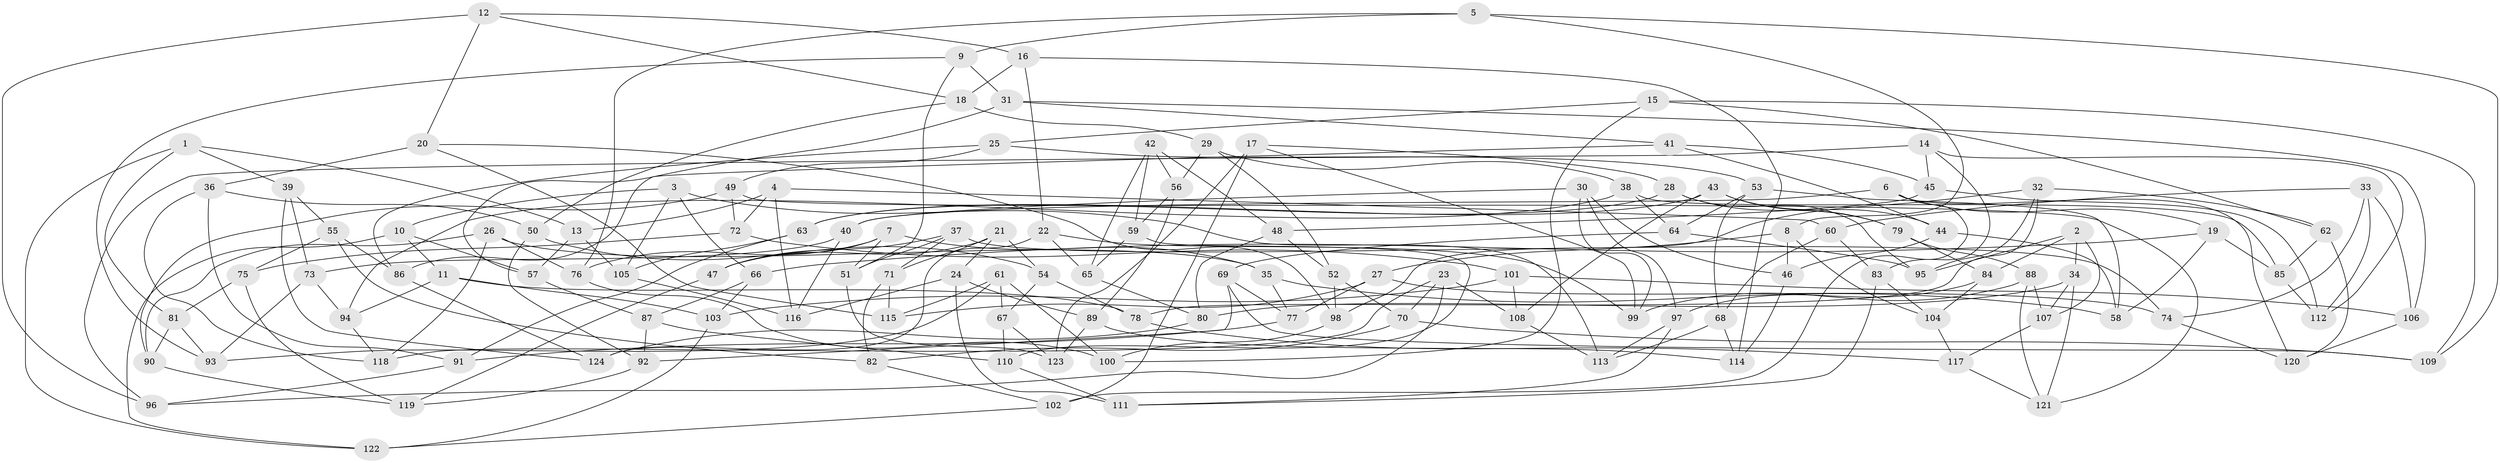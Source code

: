 // coarse degree distribution, {5: 0.20408163265306123, 3: 0.16326530612244897, 4: 0.3673469387755102, 2: 0.02040816326530612, 8: 0.061224489795918366, 7: 0.04081632653061224, 12: 0.02040816326530612, 9: 0.02040816326530612, 11: 0.04081632653061224, 6: 0.04081632653061224, 13: 0.02040816326530612}
// Generated by graph-tools (version 1.1) at 2025/03/03/04/25 22:03:13]
// undirected, 124 vertices, 248 edges
graph export_dot {
graph [start="1"]
  node [color=gray90,style=filled];
  1;
  2;
  3;
  4;
  5;
  6;
  7;
  8;
  9;
  10;
  11;
  12;
  13;
  14;
  15;
  16;
  17;
  18;
  19;
  20;
  21;
  22;
  23;
  24;
  25;
  26;
  27;
  28;
  29;
  30;
  31;
  32;
  33;
  34;
  35;
  36;
  37;
  38;
  39;
  40;
  41;
  42;
  43;
  44;
  45;
  46;
  47;
  48;
  49;
  50;
  51;
  52;
  53;
  54;
  55;
  56;
  57;
  58;
  59;
  60;
  61;
  62;
  63;
  64;
  65;
  66;
  67;
  68;
  69;
  70;
  71;
  72;
  73;
  74;
  75;
  76;
  77;
  78;
  79;
  80;
  81;
  82;
  83;
  84;
  85;
  86;
  87;
  88;
  89;
  90;
  91;
  92;
  93;
  94;
  95;
  96;
  97;
  98;
  99;
  100;
  101;
  102;
  103;
  104;
  105;
  106;
  107;
  108;
  109;
  110;
  111;
  112;
  113;
  114;
  115;
  116;
  117;
  118;
  119;
  120;
  121;
  122;
  123;
  124;
  1 -- 39;
  1 -- 122;
  1 -- 13;
  1 -- 81;
  2 -- 34;
  2 -- 95;
  2 -- 107;
  2 -- 84;
  3 -- 105;
  3 -- 113;
  3 -- 10;
  3 -- 66;
  4 -- 60;
  4 -- 116;
  4 -- 13;
  4 -- 72;
  5 -- 8;
  5 -- 9;
  5 -- 109;
  5 -- 76;
  6 -- 102;
  6 -- 19;
  6 -- 120;
  6 -- 40;
  7 -- 47;
  7 -- 76;
  7 -- 35;
  7 -- 51;
  8 -- 46;
  8 -- 104;
  8 -- 27;
  9 -- 93;
  9 -- 51;
  9 -- 31;
  10 -- 11;
  10 -- 57;
  10 -- 122;
  11 -- 103;
  11 -- 78;
  11 -- 94;
  12 -- 20;
  12 -- 16;
  12 -- 96;
  12 -- 18;
  13 -- 105;
  13 -- 57;
  14 -- 83;
  14 -- 112;
  14 -- 45;
  14 -- 96;
  15 -- 25;
  15 -- 109;
  15 -- 62;
  15 -- 100;
  16 -- 114;
  16 -- 22;
  16 -- 18;
  17 -- 28;
  17 -- 123;
  17 -- 99;
  17 -- 102;
  18 -- 29;
  18 -- 50;
  19 -- 66;
  19 -- 85;
  19 -- 58;
  20 -- 115;
  20 -- 98;
  20 -- 36;
  21 -- 24;
  21 -- 54;
  21 -- 47;
  21 -- 71;
  22 -- 124;
  22 -- 65;
  22 -- 99;
  23 -- 70;
  23 -- 96;
  23 -- 118;
  23 -- 108;
  24 -- 89;
  24 -- 111;
  24 -- 116;
  25 -- 53;
  25 -- 49;
  25 -- 86;
  26 -- 35;
  26 -- 118;
  26 -- 76;
  26 -- 90;
  27 -- 77;
  27 -- 115;
  27 -- 74;
  28 -- 95;
  28 -- 79;
  28 -- 63;
  29 -- 38;
  29 -- 52;
  29 -- 56;
  30 -- 99;
  30 -- 97;
  30 -- 46;
  30 -- 40;
  31 -- 106;
  31 -- 57;
  31 -- 41;
  32 -- 78;
  32 -- 62;
  32 -- 95;
  32 -- 98;
  33 -- 112;
  33 -- 74;
  33 -- 60;
  33 -- 106;
  34 -- 107;
  34 -- 121;
  34 -- 80;
  35 -- 77;
  35 -- 58;
  36 -- 118;
  36 -- 50;
  36 -- 91;
  37 -- 47;
  37 -- 71;
  37 -- 51;
  37 -- 74;
  38 -- 94;
  38 -- 85;
  38 -- 64;
  39 -- 55;
  39 -- 73;
  39 -- 124;
  40 -- 73;
  40 -- 116;
  41 -- 44;
  41 -- 86;
  41 -- 45;
  42 -- 56;
  42 -- 59;
  42 -- 48;
  42 -- 65;
  43 -- 79;
  43 -- 63;
  43 -- 44;
  43 -- 108;
  44 -- 46;
  44 -- 58;
  45 -- 48;
  45 -- 112;
  46 -- 114;
  47 -- 119;
  48 -- 52;
  48 -- 80;
  49 -- 72;
  49 -- 90;
  49 -- 121;
  50 -- 92;
  50 -- 54;
  51 -- 123;
  52 -- 70;
  52 -- 98;
  53 -- 58;
  53 -- 68;
  53 -- 64;
  54 -- 67;
  54 -- 78;
  55 -- 75;
  55 -- 82;
  55 -- 86;
  56 -- 89;
  56 -- 59;
  57 -- 87;
  59 -- 110;
  59 -- 65;
  60 -- 83;
  60 -- 68;
  61 -- 115;
  61 -- 67;
  61 -- 93;
  61 -- 100;
  62 -- 120;
  62 -- 85;
  63 -- 91;
  63 -- 105;
  64 -- 69;
  64 -- 95;
  65 -- 80;
  66 -- 103;
  66 -- 87;
  67 -- 110;
  67 -- 123;
  68 -- 113;
  68 -- 114;
  69 -- 109;
  69 -- 92;
  69 -- 77;
  70 -- 109;
  70 -- 82;
  71 -- 82;
  71 -- 115;
  72 -- 101;
  72 -- 75;
  73 -- 94;
  73 -- 93;
  74 -- 120;
  75 -- 81;
  75 -- 119;
  76 -- 100;
  77 -- 91;
  78 -- 117;
  79 -- 88;
  79 -- 84;
  80 -- 124;
  81 -- 90;
  81 -- 93;
  82 -- 102;
  83 -- 111;
  83 -- 104;
  84 -- 97;
  84 -- 104;
  85 -- 112;
  86 -- 124;
  87 -- 92;
  87 -- 110;
  88 -- 107;
  88 -- 121;
  88 -- 99;
  89 -- 114;
  89 -- 123;
  90 -- 119;
  91 -- 96;
  92 -- 119;
  94 -- 118;
  97 -- 113;
  97 -- 111;
  98 -- 100;
  101 -- 108;
  101 -- 103;
  101 -- 106;
  102 -- 122;
  103 -- 122;
  104 -- 117;
  105 -- 116;
  106 -- 120;
  107 -- 117;
  108 -- 113;
  110 -- 111;
  117 -- 121;
}
